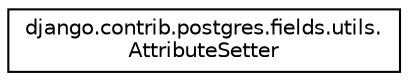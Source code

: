 digraph "Graphical Class Hierarchy"
{
 // LATEX_PDF_SIZE
  edge [fontname="Helvetica",fontsize="10",labelfontname="Helvetica",labelfontsize="10"];
  node [fontname="Helvetica",fontsize="10",shape=record];
  rankdir="LR";
  Node0 [label="django.contrib.postgres.fields.utils.\lAttributeSetter",height=0.2,width=0.4,color="black", fillcolor="white", style="filled",URL="$classdjango_1_1contrib_1_1postgres_1_1fields_1_1utils_1_1_attribute_setter.html",tooltip=" "];
}
